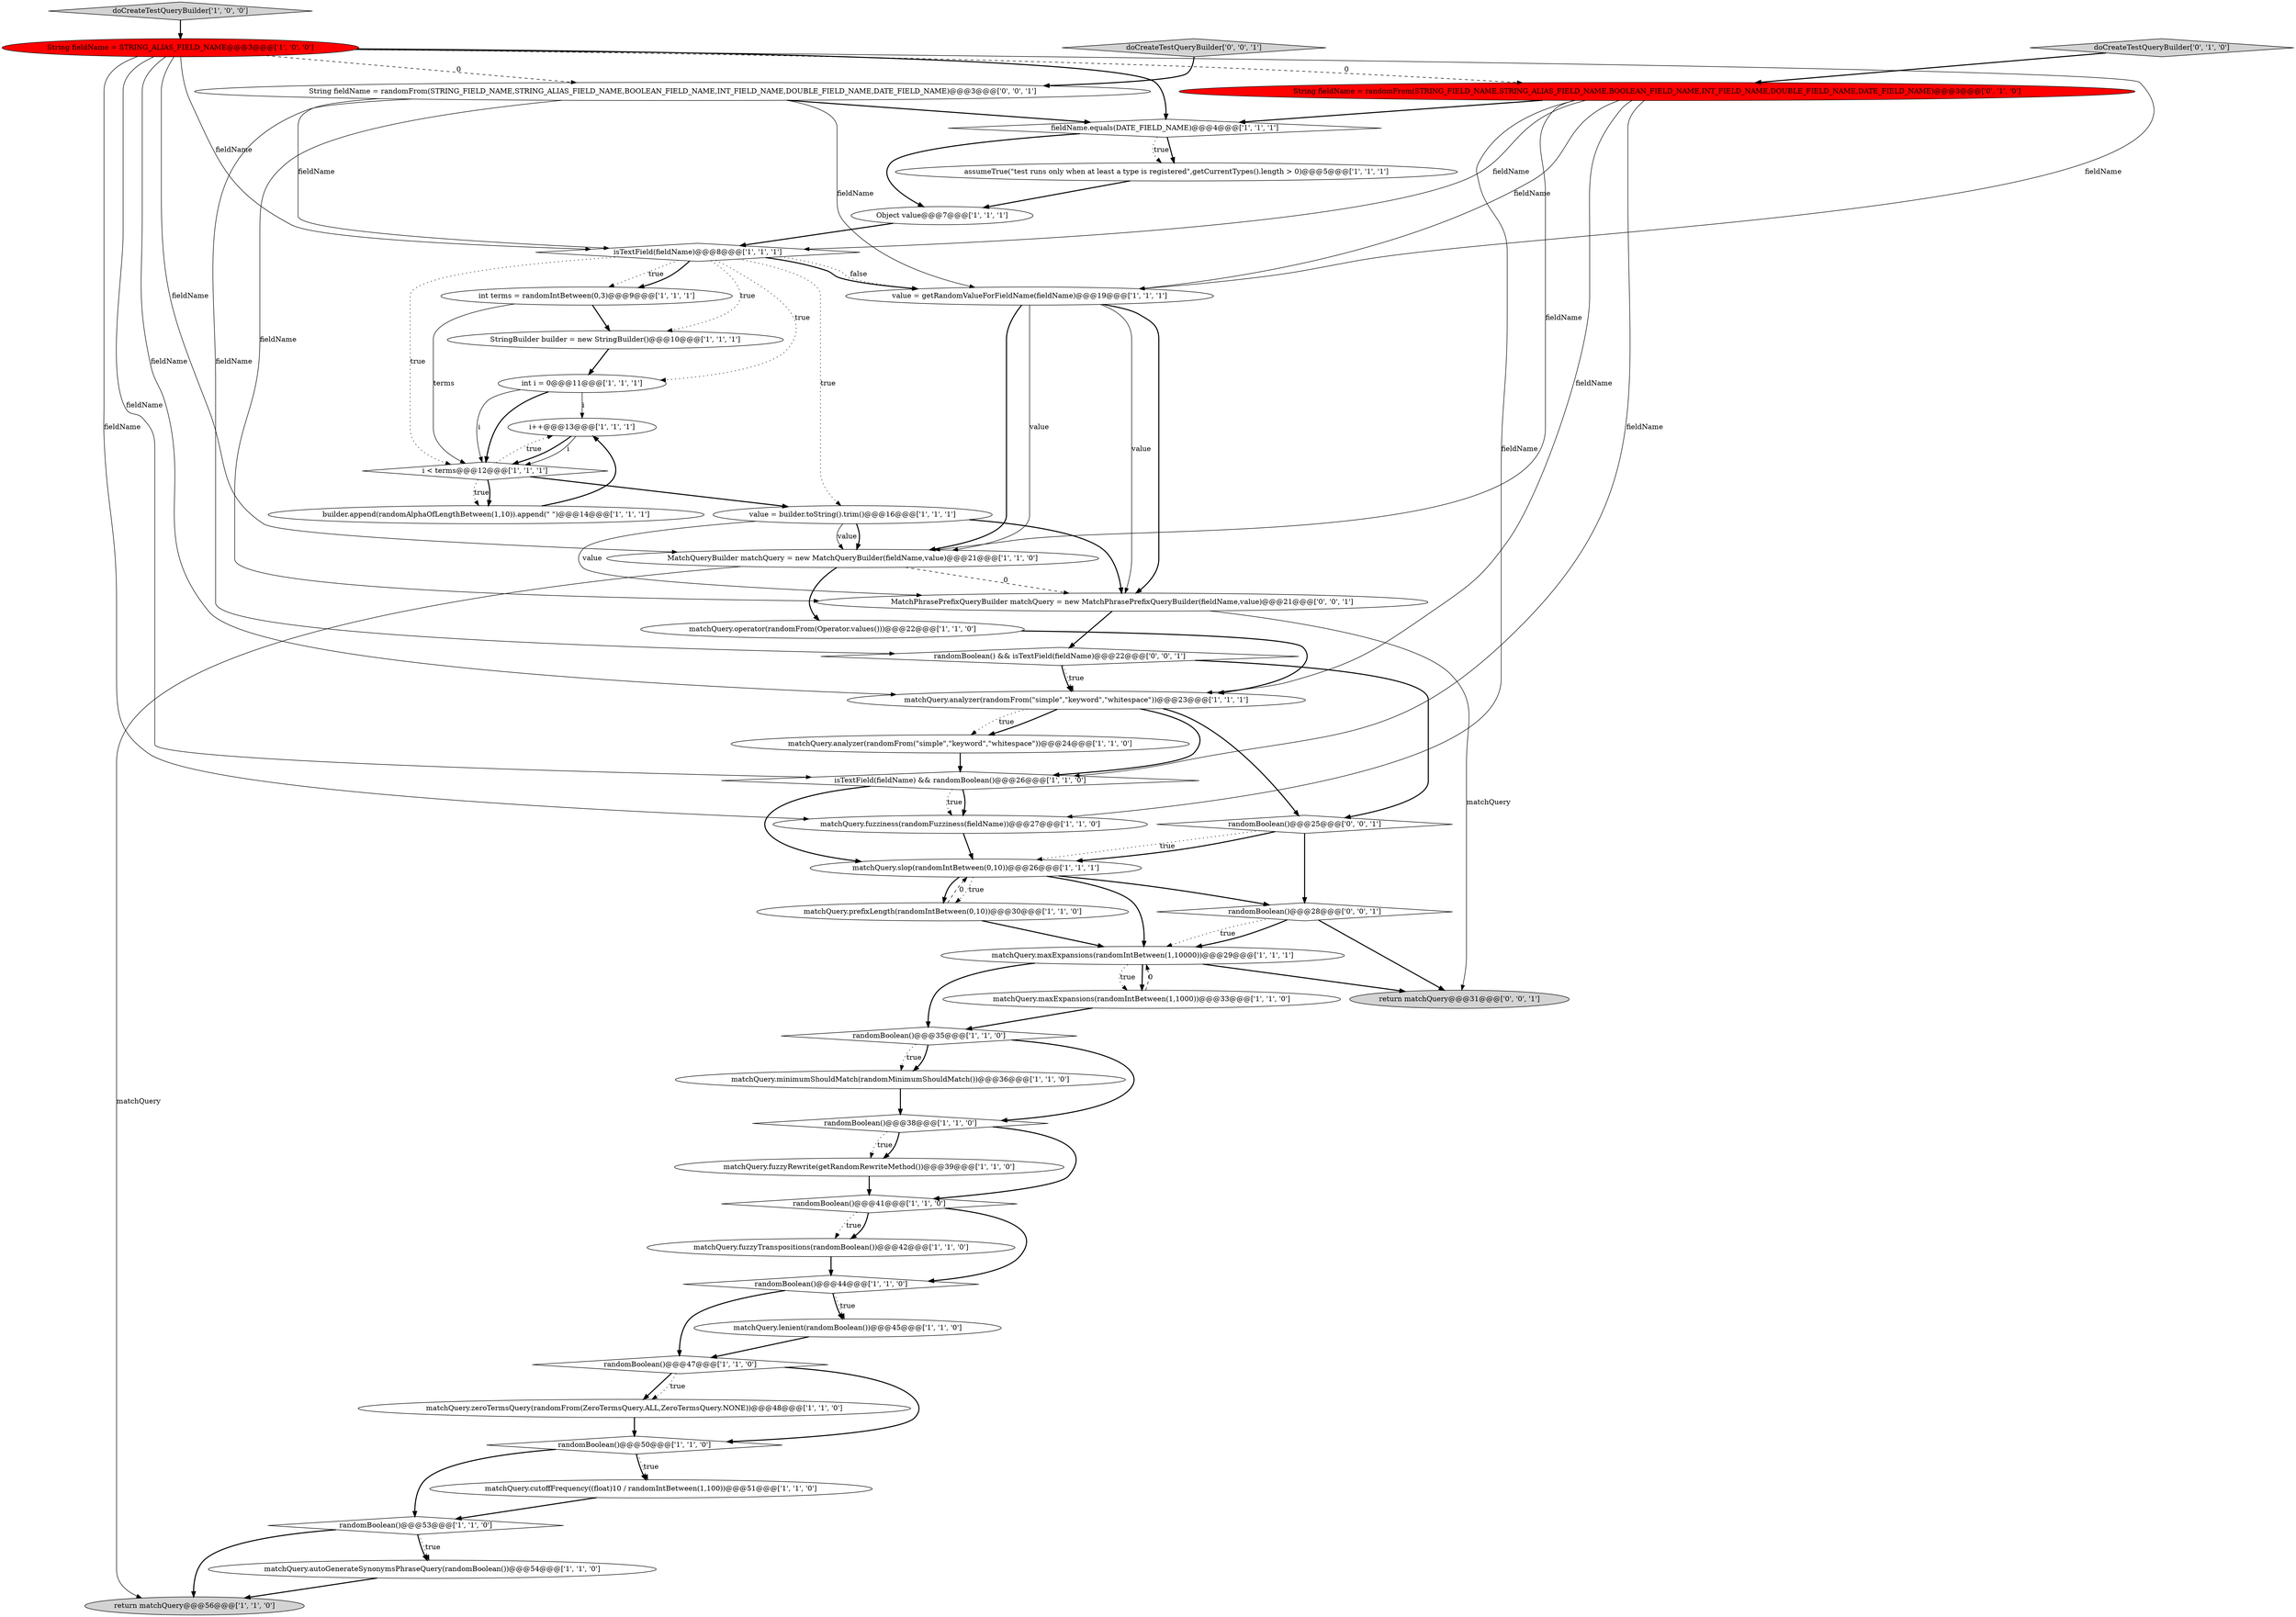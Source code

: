 digraph {
8 [style = filled, label = "i++@@@13@@@['1', '1', '1']", fillcolor = white, shape = ellipse image = "AAA0AAABBB1BBB"];
46 [style = filled, label = "MatchPhrasePrefixQueryBuilder matchQuery = new MatchPhrasePrefixQueryBuilder(fieldName,value)@@@21@@@['0', '0', '1']", fillcolor = white, shape = ellipse image = "AAA0AAABBB3BBB"];
4 [style = filled, label = "isTextField(fieldName) && randomBoolean()@@@26@@@['1', '1', '0']", fillcolor = white, shape = diamond image = "AAA0AAABBB1BBB"];
16 [style = filled, label = "i < terms@@@12@@@['1', '1', '1']", fillcolor = white, shape = diamond image = "AAA0AAABBB1BBB"];
2 [style = filled, label = "matchQuery.minimumShouldMatch(randomMinimumShouldMatch())@@@36@@@['1', '1', '0']", fillcolor = white, shape = ellipse image = "AAA0AAABBB1BBB"];
44 [style = filled, label = "randomBoolean()@@@25@@@['0', '0', '1']", fillcolor = white, shape = diamond image = "AAA0AAABBB3BBB"];
37 [style = filled, label = "matchQuery.slop(randomIntBetween(0,10))@@@26@@@['1', '1', '1']", fillcolor = white, shape = ellipse image = "AAA0AAABBB1BBB"];
43 [style = filled, label = "String fieldName = randomFrom(STRING_FIELD_NAME,STRING_ALIAS_FIELD_NAME,BOOLEAN_FIELD_NAME,INT_FIELD_NAME,DOUBLE_FIELD_NAME,DATE_FIELD_NAME)@@@3@@@['0', '0', '1']", fillcolor = white, shape = ellipse image = "AAA0AAABBB3BBB"];
20 [style = filled, label = "assumeTrue(\"test runs only when at least a type is registered\",getCurrentTypes().length > 0)@@@5@@@['1', '1', '1']", fillcolor = white, shape = ellipse image = "AAA0AAABBB1BBB"];
45 [style = filled, label = "randomBoolean() && isTextField(fieldName)@@@22@@@['0', '0', '1']", fillcolor = white, shape = diamond image = "AAA0AAABBB3BBB"];
0 [style = filled, label = "randomBoolean()@@@50@@@['1', '1', '0']", fillcolor = white, shape = diamond image = "AAA0AAABBB1BBB"];
7 [style = filled, label = "matchQuery.analyzer(randomFrom(\"simple\",\"keyword\",\"whitespace\"))@@@24@@@['1', '1', '0']", fillcolor = white, shape = ellipse image = "AAA0AAABBB1BBB"];
36 [style = filled, label = "matchQuery.operator(randomFrom(Operator.values()))@@@22@@@['1', '1', '0']", fillcolor = white, shape = ellipse image = "AAA0AAABBB1BBB"];
28 [style = filled, label = "return matchQuery@@@56@@@['1', '1', '0']", fillcolor = lightgray, shape = ellipse image = "AAA0AAABBB1BBB"];
21 [style = filled, label = "isTextField(fieldName)@@@8@@@['1', '1', '1']", fillcolor = white, shape = diamond image = "AAA0AAABBB1BBB"];
25 [style = filled, label = "matchQuery.zeroTermsQuery(randomFrom(ZeroTermsQuery.ALL,ZeroTermsQuery.NONE))@@@48@@@['1', '1', '0']", fillcolor = white, shape = ellipse image = "AAA0AAABBB1BBB"];
40 [style = filled, label = "String fieldName = randomFrom(STRING_FIELD_NAME,STRING_ALIAS_FIELD_NAME,BOOLEAN_FIELD_NAME,INT_FIELD_NAME,DOUBLE_FIELD_NAME,DATE_FIELD_NAME)@@@3@@@['0', '1', '0']", fillcolor = red, shape = ellipse image = "AAA1AAABBB2BBB"];
39 [style = filled, label = "doCreateTestQueryBuilder['0', '1', '0']", fillcolor = lightgray, shape = diamond image = "AAA0AAABBB2BBB"];
30 [style = filled, label = "matchQuery.maxExpansions(randomIntBetween(1,1000))@@@33@@@['1', '1', '0']", fillcolor = white, shape = ellipse image = "AAA0AAABBB1BBB"];
35 [style = filled, label = "matchQuery.autoGenerateSynonymsPhraseQuery(randomBoolean())@@@54@@@['1', '1', '0']", fillcolor = white, shape = ellipse image = "AAA0AAABBB1BBB"];
38 [style = filled, label = "int terms = randomIntBetween(0,3)@@@9@@@['1', '1', '1']", fillcolor = white, shape = ellipse image = "AAA0AAABBB1BBB"];
23 [style = filled, label = "String fieldName = STRING_ALIAS_FIELD_NAME@@@3@@@['1', '0', '0']", fillcolor = red, shape = ellipse image = "AAA1AAABBB1BBB"];
33 [style = filled, label = "matchQuery.fuzzyTranspositions(randomBoolean())@@@42@@@['1', '1', '0']", fillcolor = white, shape = ellipse image = "AAA0AAABBB1BBB"];
42 [style = filled, label = "return matchQuery@@@31@@@['0', '0', '1']", fillcolor = lightgray, shape = ellipse image = "AAA0AAABBB3BBB"];
14 [style = filled, label = "Object value@@@7@@@['1', '1', '1']", fillcolor = white, shape = ellipse image = "AAA0AAABBB1BBB"];
29 [style = filled, label = "matchQuery.fuzziness(randomFuzziness(fieldName))@@@27@@@['1', '1', '0']", fillcolor = white, shape = ellipse image = "AAA0AAABBB1BBB"];
10 [style = filled, label = "MatchQueryBuilder matchQuery = new MatchQueryBuilder(fieldName,value)@@@21@@@['1', '1', '0']", fillcolor = white, shape = ellipse image = "AAA0AAABBB1BBB"];
11 [style = filled, label = "doCreateTestQueryBuilder['1', '0', '0']", fillcolor = lightgray, shape = diamond image = "AAA0AAABBB1BBB"];
6 [style = filled, label = "fieldName.equals(DATE_FIELD_NAME)@@@4@@@['1', '1', '1']", fillcolor = white, shape = diamond image = "AAA0AAABBB1BBB"];
22 [style = filled, label = "randomBoolean()@@@44@@@['1', '1', '0']", fillcolor = white, shape = diamond image = "AAA0AAABBB1BBB"];
3 [style = filled, label = "int i = 0@@@11@@@['1', '1', '1']", fillcolor = white, shape = ellipse image = "AAA0AAABBB1BBB"];
1 [style = filled, label = "matchQuery.analyzer(randomFrom(\"simple\",\"keyword\",\"whitespace\"))@@@23@@@['1', '1', '1']", fillcolor = white, shape = ellipse image = "AAA0AAABBB1BBB"];
41 [style = filled, label = "randomBoolean()@@@28@@@['0', '0', '1']", fillcolor = white, shape = diamond image = "AAA0AAABBB3BBB"];
12 [style = filled, label = "value = builder.toString().trim()@@@16@@@['1', '1', '1']", fillcolor = white, shape = ellipse image = "AAA0AAABBB1BBB"];
19 [style = filled, label = "randomBoolean()@@@41@@@['1', '1', '0']", fillcolor = white, shape = diamond image = "AAA0AAABBB1BBB"];
9 [style = filled, label = "matchQuery.lenient(randomBoolean())@@@45@@@['1', '1', '0']", fillcolor = white, shape = ellipse image = "AAA0AAABBB1BBB"];
18 [style = filled, label = "matchQuery.maxExpansions(randomIntBetween(1,10000))@@@29@@@['1', '1', '1']", fillcolor = white, shape = ellipse image = "AAA0AAABBB1BBB"];
13 [style = filled, label = "matchQuery.fuzzyRewrite(getRandomRewriteMethod())@@@39@@@['1', '1', '0']", fillcolor = white, shape = ellipse image = "AAA0AAABBB1BBB"];
32 [style = filled, label = "randomBoolean()@@@35@@@['1', '1', '0']", fillcolor = white, shape = diamond image = "AAA0AAABBB1BBB"];
47 [style = filled, label = "doCreateTestQueryBuilder['0', '0', '1']", fillcolor = lightgray, shape = diamond image = "AAA0AAABBB3BBB"];
15 [style = filled, label = "matchQuery.cutoffFrequency((float)10 / randomIntBetween(1,100))@@@51@@@['1', '1', '0']", fillcolor = white, shape = ellipse image = "AAA0AAABBB1BBB"];
5 [style = filled, label = "randomBoolean()@@@38@@@['1', '1', '0']", fillcolor = white, shape = diamond image = "AAA0AAABBB1BBB"];
17 [style = filled, label = "value = getRandomValueForFieldName(fieldName)@@@19@@@['1', '1', '1']", fillcolor = white, shape = ellipse image = "AAA0AAABBB1BBB"];
34 [style = filled, label = "randomBoolean()@@@53@@@['1', '1', '0']", fillcolor = white, shape = diamond image = "AAA0AAABBB1BBB"];
24 [style = filled, label = "builder.append(randomAlphaOfLengthBetween(1,10)).append(\" \")@@@14@@@['1', '1', '1']", fillcolor = white, shape = ellipse image = "AAA0AAABBB1BBB"];
26 [style = filled, label = "StringBuilder builder = new StringBuilder()@@@10@@@['1', '1', '1']", fillcolor = white, shape = ellipse image = "AAA0AAABBB1BBB"];
27 [style = filled, label = "randomBoolean()@@@47@@@['1', '1', '0']", fillcolor = white, shape = diamond image = "AAA0AAABBB1BBB"];
31 [style = filled, label = "matchQuery.prefixLength(randomIntBetween(0,10))@@@30@@@['1', '1', '0']", fillcolor = white, shape = ellipse image = "AAA0AAABBB1BBB"];
8->16 [style = bold, label=""];
21->12 [style = dotted, label="true"];
18->30 [style = dotted, label="true"];
3->16 [style = solid, label="i"];
40->6 [style = bold, label=""];
8->16 [style = solid, label="i"];
40->1 [style = solid, label="fieldName"];
3->8 [style = solid, label="i"];
18->30 [style = bold, label=""];
3->16 [style = bold, label=""];
40->21 [style = solid, label="fieldName"];
0->15 [style = bold, label=""];
38->16 [style = solid, label="terms"];
21->38 [style = dotted, label="true"];
21->38 [style = bold, label=""];
37->31 [style = dotted, label="true"];
23->43 [style = dashed, label="0"];
5->13 [style = dotted, label="true"];
12->10 [style = bold, label=""];
21->26 [style = dotted, label="true"];
12->10 [style = solid, label="value"];
37->31 [style = bold, label=""];
40->10 [style = solid, label="fieldName"];
18->32 [style = bold, label=""];
38->26 [style = bold, label=""];
23->1 [style = solid, label="fieldName"];
40->29 [style = solid, label="fieldName"];
27->25 [style = bold, label=""];
41->42 [style = bold, label=""];
23->29 [style = solid, label="fieldName"];
1->4 [style = bold, label=""];
1->44 [style = bold, label=""];
15->34 [style = bold, label=""];
27->0 [style = bold, label=""];
27->25 [style = dotted, label="true"];
45->1 [style = dotted, label="true"];
43->21 [style = solid, label="fieldName"];
32->2 [style = dotted, label="true"];
22->9 [style = bold, label=""];
19->33 [style = dotted, label="true"];
44->37 [style = dotted, label="true"];
20->14 [style = bold, label=""];
47->43 [style = bold, label=""];
6->20 [style = dotted, label="true"];
43->46 [style = solid, label="fieldName"];
12->46 [style = solid, label="value"];
45->1 [style = bold, label=""];
35->28 [style = bold, label=""];
0->34 [style = bold, label=""];
43->45 [style = solid, label="fieldName"];
30->18 [style = dashed, label="0"];
44->41 [style = bold, label=""];
44->37 [style = bold, label=""];
34->35 [style = bold, label=""];
21->16 [style = dotted, label="true"];
24->8 [style = bold, label=""];
22->9 [style = dotted, label="true"];
40->4 [style = solid, label="fieldName"];
19->22 [style = bold, label=""];
14->21 [style = bold, label=""];
16->24 [style = dotted, label="true"];
19->33 [style = bold, label=""];
25->0 [style = bold, label=""];
17->10 [style = bold, label=""];
16->8 [style = dotted, label="true"];
17->46 [style = bold, label=""];
23->21 [style = solid, label="fieldName"];
46->42 [style = solid, label="matchQuery"];
21->17 [style = dotted, label="false"];
23->40 [style = dashed, label="0"];
26->3 [style = bold, label=""];
16->24 [style = bold, label=""];
37->41 [style = bold, label=""];
30->32 [style = bold, label=""];
4->29 [style = bold, label=""];
29->37 [style = bold, label=""];
7->4 [style = bold, label=""];
31->37 [style = dashed, label="0"];
1->7 [style = bold, label=""];
45->44 [style = bold, label=""];
10->28 [style = solid, label="matchQuery"];
9->27 [style = bold, label=""];
6->20 [style = bold, label=""];
5->19 [style = bold, label=""];
34->28 [style = bold, label=""];
23->17 [style = solid, label="fieldName"];
4->29 [style = dotted, label="true"];
10->46 [style = dashed, label="0"];
13->19 [style = bold, label=""];
43->17 [style = solid, label="fieldName"];
12->46 [style = bold, label=""];
17->46 [style = solid, label="value"];
34->35 [style = dotted, label="true"];
39->40 [style = bold, label=""];
23->6 [style = bold, label=""];
5->13 [style = bold, label=""];
21->3 [style = dotted, label="true"];
23->4 [style = solid, label="fieldName"];
41->18 [style = bold, label=""];
33->22 [style = bold, label=""];
2->5 [style = bold, label=""];
40->17 [style = solid, label="fieldName"];
32->5 [style = bold, label=""];
0->15 [style = dotted, label="true"];
41->18 [style = dotted, label="true"];
31->18 [style = bold, label=""];
32->2 [style = bold, label=""];
36->1 [style = bold, label=""];
43->6 [style = bold, label=""];
10->36 [style = bold, label=""];
1->7 [style = dotted, label="true"];
6->14 [style = bold, label=""];
17->10 [style = solid, label="value"];
4->37 [style = bold, label=""];
22->27 [style = bold, label=""];
37->18 [style = bold, label=""];
46->45 [style = bold, label=""];
11->23 [style = bold, label=""];
21->17 [style = bold, label=""];
16->12 [style = bold, label=""];
23->10 [style = solid, label="fieldName"];
18->42 [style = bold, label=""];
}
